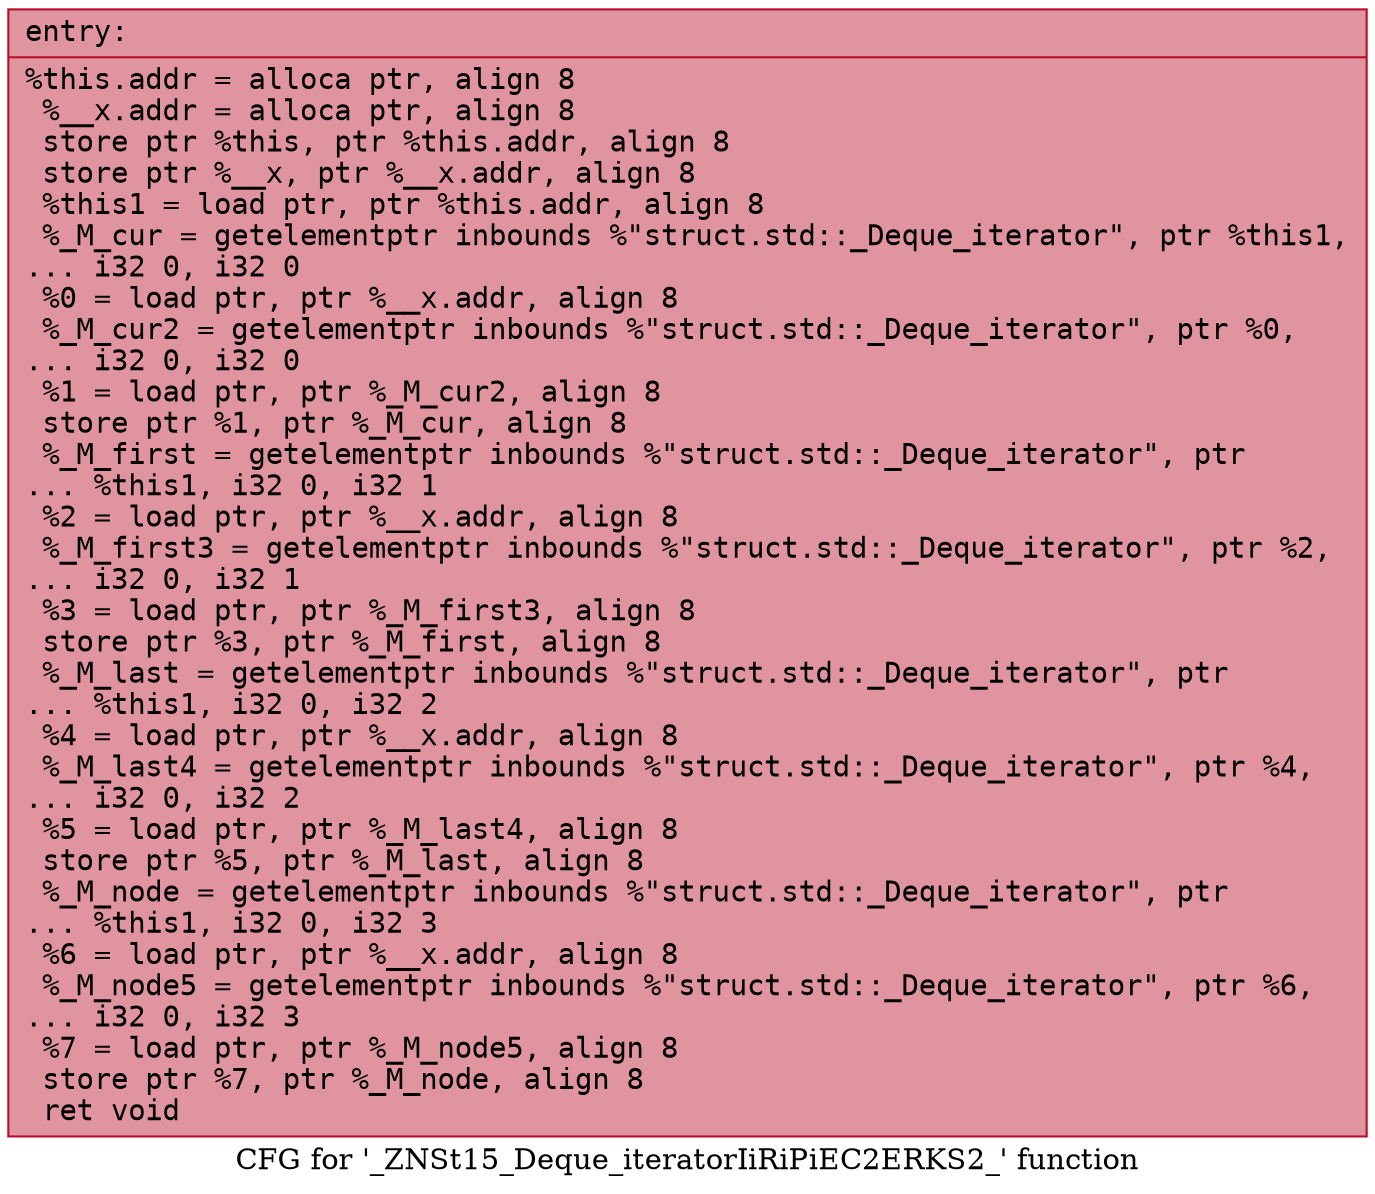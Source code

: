 digraph "CFG for '_ZNSt15_Deque_iteratorIiRiPiEC2ERKS2_' function" {
	label="CFG for '_ZNSt15_Deque_iteratorIiRiPiEC2ERKS2_' function";

	Node0x560dca0c6560 [shape=record,color="#b70d28ff", style=filled, fillcolor="#b70d2870" fontname="Courier",label="{entry:\l|  %this.addr = alloca ptr, align 8\l  %__x.addr = alloca ptr, align 8\l  store ptr %this, ptr %this.addr, align 8\l  store ptr %__x, ptr %__x.addr, align 8\l  %this1 = load ptr, ptr %this.addr, align 8\l  %_M_cur = getelementptr inbounds %\"struct.std::_Deque_iterator\", ptr %this1,\l... i32 0, i32 0\l  %0 = load ptr, ptr %__x.addr, align 8\l  %_M_cur2 = getelementptr inbounds %\"struct.std::_Deque_iterator\", ptr %0,\l... i32 0, i32 0\l  %1 = load ptr, ptr %_M_cur2, align 8\l  store ptr %1, ptr %_M_cur, align 8\l  %_M_first = getelementptr inbounds %\"struct.std::_Deque_iterator\", ptr\l... %this1, i32 0, i32 1\l  %2 = load ptr, ptr %__x.addr, align 8\l  %_M_first3 = getelementptr inbounds %\"struct.std::_Deque_iterator\", ptr %2,\l... i32 0, i32 1\l  %3 = load ptr, ptr %_M_first3, align 8\l  store ptr %3, ptr %_M_first, align 8\l  %_M_last = getelementptr inbounds %\"struct.std::_Deque_iterator\", ptr\l... %this1, i32 0, i32 2\l  %4 = load ptr, ptr %__x.addr, align 8\l  %_M_last4 = getelementptr inbounds %\"struct.std::_Deque_iterator\", ptr %4,\l... i32 0, i32 2\l  %5 = load ptr, ptr %_M_last4, align 8\l  store ptr %5, ptr %_M_last, align 8\l  %_M_node = getelementptr inbounds %\"struct.std::_Deque_iterator\", ptr\l... %this1, i32 0, i32 3\l  %6 = load ptr, ptr %__x.addr, align 8\l  %_M_node5 = getelementptr inbounds %\"struct.std::_Deque_iterator\", ptr %6,\l... i32 0, i32 3\l  %7 = load ptr, ptr %_M_node5, align 8\l  store ptr %7, ptr %_M_node, align 8\l  ret void\l}"];
}
